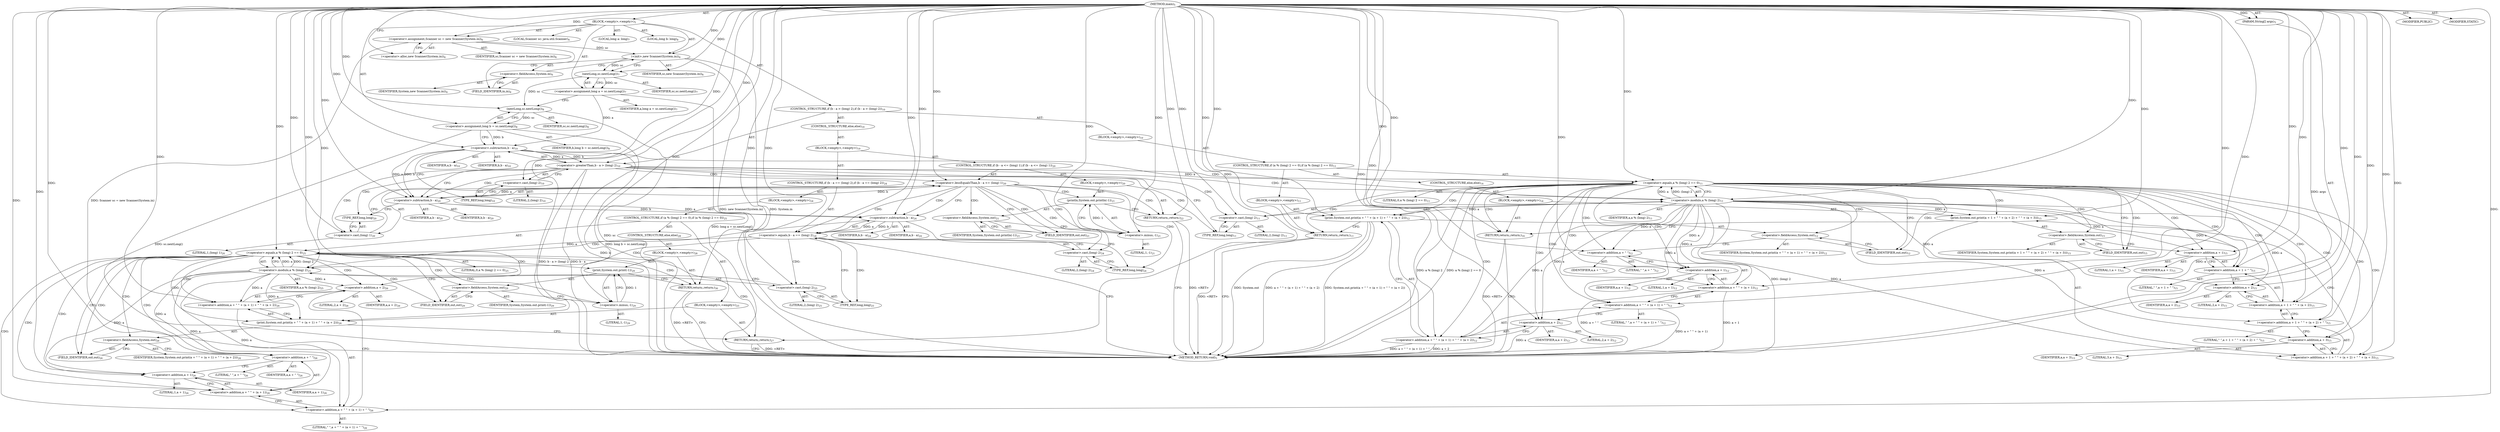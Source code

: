 digraph "main" {  
"19" [label = <(METHOD,main)<SUB>5</SUB>> ]
"20" [label = <(PARAM,String[] args)<SUB>5</SUB>> ]
"21" [label = <(BLOCK,&lt;empty&gt;,&lt;empty&gt;)<SUB>5</SUB>> ]
"4" [label = <(LOCAL,Scanner sc: java.util.Scanner)<SUB>6</SUB>> ]
"22" [label = <(&lt;operator&gt;.assignment,Scanner sc = new Scanner(System.in))<SUB>6</SUB>> ]
"23" [label = <(IDENTIFIER,sc,Scanner sc = new Scanner(System.in))<SUB>6</SUB>> ]
"24" [label = <(&lt;operator&gt;.alloc,new Scanner(System.in))<SUB>6</SUB>> ]
"25" [label = <(&lt;init&gt;,new Scanner(System.in))<SUB>6</SUB>> ]
"3" [label = <(IDENTIFIER,sc,new Scanner(System.in))<SUB>6</SUB>> ]
"26" [label = <(&lt;operator&gt;.fieldAccess,System.in)<SUB>6</SUB>> ]
"27" [label = <(IDENTIFIER,System,new Scanner(System.in))<SUB>6</SUB>> ]
"28" [label = <(FIELD_IDENTIFIER,in,in)<SUB>6</SUB>> ]
"29" [label = <(LOCAL,long a: long)<SUB>7</SUB>> ]
"30" [label = <(&lt;operator&gt;.assignment,long a = sc.nextLong())<SUB>7</SUB>> ]
"31" [label = <(IDENTIFIER,a,long a = sc.nextLong())<SUB>7</SUB>> ]
"32" [label = <(nextLong,sc.nextLong())<SUB>7</SUB>> ]
"33" [label = <(IDENTIFIER,sc,sc.nextLong())<SUB>7</SUB>> ]
"34" [label = <(LOCAL,long b: long)<SUB>8</SUB>> ]
"35" [label = <(&lt;operator&gt;.assignment,long b = sc.nextLong())<SUB>8</SUB>> ]
"36" [label = <(IDENTIFIER,b,long b = sc.nextLong())<SUB>8</SUB>> ]
"37" [label = <(nextLong,sc.nextLong())<SUB>8</SUB>> ]
"38" [label = <(IDENTIFIER,sc,sc.nextLong())<SUB>8</SUB>> ]
"39" [label = <(CONTROL_STRUCTURE,if (b - a &gt; (long) 2),if (b - a &gt; (long) 2))<SUB>10</SUB>> ]
"40" [label = <(&lt;operator&gt;.greaterThan,b - a &gt; (long) 2)<SUB>10</SUB>> ]
"41" [label = <(&lt;operator&gt;.subtraction,b - a)<SUB>10</SUB>> ]
"42" [label = <(IDENTIFIER,b,b - a)<SUB>10</SUB>> ]
"43" [label = <(IDENTIFIER,a,b - a)<SUB>10</SUB>> ]
"44" [label = <(&lt;operator&gt;.cast,(long) 2)<SUB>10</SUB>> ]
"45" [label = <(TYPE_REF,long,long)<SUB>10</SUB>> ]
"46" [label = <(LITERAL,2,(long) 2)<SUB>10</SUB>> ]
"47" [label = <(BLOCK,&lt;empty&gt;,&lt;empty&gt;)<SUB>10</SUB>> ]
"48" [label = <(CONTROL_STRUCTURE,if (a % (long) 2 == 0),if (a % (long) 2 == 0))<SUB>11</SUB>> ]
"49" [label = <(&lt;operator&gt;.equals,a % (long) 2 == 0)<SUB>11</SUB>> ]
"50" [label = <(&lt;operator&gt;.modulo,a % (long) 2)<SUB>11</SUB>> ]
"51" [label = <(IDENTIFIER,a,a % (long) 2)<SUB>11</SUB>> ]
"52" [label = <(&lt;operator&gt;.cast,(long) 2)<SUB>11</SUB>> ]
"53" [label = <(TYPE_REF,long,long)<SUB>11</SUB>> ]
"54" [label = <(LITERAL,2,(long) 2)<SUB>11</SUB>> ]
"55" [label = <(LITERAL,0,a % (long) 2 == 0)<SUB>11</SUB>> ]
"56" [label = <(BLOCK,&lt;empty&gt;,&lt;empty&gt;)<SUB>11</SUB>> ]
"57" [label = <(print,System.out.print(a + &quot; &quot; + (a + 1) + &quot; &quot; + (a + 2)))<SUB>12</SUB>> ]
"58" [label = <(&lt;operator&gt;.fieldAccess,System.out)<SUB>12</SUB>> ]
"59" [label = <(IDENTIFIER,System,System.out.print(a + &quot; &quot; + (a + 1) + &quot; &quot; + (a + 2)))<SUB>12</SUB>> ]
"60" [label = <(FIELD_IDENTIFIER,out,out)<SUB>12</SUB>> ]
"61" [label = <(&lt;operator&gt;.addition,a + &quot; &quot; + (a + 1) + &quot; &quot; + (a + 2))<SUB>12</SUB>> ]
"62" [label = <(&lt;operator&gt;.addition,a + &quot; &quot; + (a + 1) + &quot; &quot;)<SUB>12</SUB>> ]
"63" [label = <(&lt;operator&gt;.addition,a + &quot; &quot; + (a + 1))<SUB>12</SUB>> ]
"64" [label = <(&lt;operator&gt;.addition,a + &quot; &quot;)<SUB>12</SUB>> ]
"65" [label = <(IDENTIFIER,a,a + &quot; &quot;)<SUB>12</SUB>> ]
"66" [label = <(LITERAL,&quot; &quot;,a + &quot; &quot;)<SUB>12</SUB>> ]
"67" [label = <(&lt;operator&gt;.addition,a + 1)<SUB>12</SUB>> ]
"68" [label = <(IDENTIFIER,a,a + 1)<SUB>12</SUB>> ]
"69" [label = <(LITERAL,1,a + 1)<SUB>12</SUB>> ]
"70" [label = <(LITERAL,&quot; &quot;,a + &quot; &quot; + (a + 1) + &quot; &quot;)<SUB>12</SUB>> ]
"71" [label = <(&lt;operator&gt;.addition,a + 2)<SUB>12</SUB>> ]
"72" [label = <(IDENTIFIER,a,a + 2)<SUB>12</SUB>> ]
"73" [label = <(LITERAL,2,a + 2)<SUB>12</SUB>> ]
"74" [label = <(RETURN,return;,return;)<SUB>13</SUB>> ]
"75" [label = <(CONTROL_STRUCTURE,else,else)<SUB>14</SUB>> ]
"76" [label = <(BLOCK,&lt;empty&gt;,&lt;empty&gt;)<SUB>14</SUB>> ]
"77" [label = <(print,System.out.print(a + 1 + &quot; &quot; + (a + 2) + &quot; &quot; + (a + 3)))<SUB>15</SUB>> ]
"78" [label = <(&lt;operator&gt;.fieldAccess,System.out)<SUB>15</SUB>> ]
"79" [label = <(IDENTIFIER,System,System.out.print(a + 1 + &quot; &quot; + (a + 2) + &quot; &quot; + (a + 3)))<SUB>15</SUB>> ]
"80" [label = <(FIELD_IDENTIFIER,out,out)<SUB>15</SUB>> ]
"81" [label = <(&lt;operator&gt;.addition,a + 1 + &quot; &quot; + (a + 2) + &quot; &quot; + (a + 3))<SUB>15</SUB>> ]
"82" [label = <(&lt;operator&gt;.addition,a + 1 + &quot; &quot; + (a + 2) + &quot; &quot;)<SUB>15</SUB>> ]
"83" [label = <(&lt;operator&gt;.addition,a + 1 + &quot; &quot; + (a + 2))<SUB>15</SUB>> ]
"84" [label = <(&lt;operator&gt;.addition,a + 1 + &quot; &quot;)<SUB>15</SUB>> ]
"85" [label = <(&lt;operator&gt;.addition,a + 1)<SUB>15</SUB>> ]
"86" [label = <(IDENTIFIER,a,a + 1)<SUB>15</SUB>> ]
"87" [label = <(LITERAL,1,a + 1)<SUB>15</SUB>> ]
"88" [label = <(LITERAL,&quot; &quot;,a + 1 + &quot; &quot;)<SUB>15</SUB>> ]
"89" [label = <(&lt;operator&gt;.addition,a + 2)<SUB>15</SUB>> ]
"90" [label = <(IDENTIFIER,a,a + 2)<SUB>15</SUB>> ]
"91" [label = <(LITERAL,2,a + 2)<SUB>15</SUB>> ]
"92" [label = <(LITERAL,&quot; &quot;,a + 1 + &quot; &quot; + (a + 2) + &quot; &quot;)<SUB>15</SUB>> ]
"93" [label = <(&lt;operator&gt;.addition,a + 3)<SUB>15</SUB>> ]
"94" [label = <(IDENTIFIER,a,a + 3)<SUB>15</SUB>> ]
"95" [label = <(LITERAL,3,a + 3)<SUB>15</SUB>> ]
"96" [label = <(RETURN,return;,return;)<SUB>16</SUB>> ]
"97" [label = <(CONTROL_STRUCTURE,else,else)<SUB>19</SUB>> ]
"98" [label = <(BLOCK,&lt;empty&gt;,&lt;empty&gt;)<SUB>19</SUB>> ]
"99" [label = <(CONTROL_STRUCTURE,if (b - a &lt;= (long) 1),if (b - a &lt;= (long) 1))<SUB>20</SUB>> ]
"100" [label = <(&lt;operator&gt;.lessEqualsThan,b - a &lt;= (long) 1)<SUB>20</SUB>> ]
"101" [label = <(&lt;operator&gt;.subtraction,b - a)<SUB>20</SUB>> ]
"102" [label = <(IDENTIFIER,b,b - a)<SUB>20</SUB>> ]
"103" [label = <(IDENTIFIER,a,b - a)<SUB>20</SUB>> ]
"104" [label = <(&lt;operator&gt;.cast,(long) 1)<SUB>20</SUB>> ]
"105" [label = <(TYPE_REF,long,long)<SUB>20</SUB>> ]
"106" [label = <(LITERAL,1,(long) 1)<SUB>20</SUB>> ]
"107" [label = <(BLOCK,&lt;empty&gt;,&lt;empty&gt;)<SUB>20</SUB>> ]
"108" [label = <(println,System.out.println(-1))<SUB>21</SUB>> ]
"109" [label = <(&lt;operator&gt;.fieldAccess,System.out)<SUB>21</SUB>> ]
"110" [label = <(IDENTIFIER,System,System.out.println(-1))<SUB>21</SUB>> ]
"111" [label = <(FIELD_IDENTIFIER,out,out)<SUB>21</SUB>> ]
"112" [label = <(&lt;operator&gt;.minus,-1)<SUB>21</SUB>> ]
"113" [label = <(LITERAL,1,-1)<SUB>21</SUB>> ]
"114" [label = <(RETURN,return;,return;)<SUB>22</SUB>> ]
"115" [label = <(CONTROL_STRUCTURE,if (b - a == (long) 2),if (b - a == (long) 2))<SUB>24</SUB>> ]
"116" [label = <(&lt;operator&gt;.equals,b - a == (long) 2)<SUB>24</SUB>> ]
"117" [label = <(&lt;operator&gt;.subtraction,b - a)<SUB>24</SUB>> ]
"118" [label = <(IDENTIFIER,b,b - a)<SUB>24</SUB>> ]
"119" [label = <(IDENTIFIER,a,b - a)<SUB>24</SUB>> ]
"120" [label = <(&lt;operator&gt;.cast,(long) 2)<SUB>24</SUB>> ]
"121" [label = <(TYPE_REF,long,long)<SUB>24</SUB>> ]
"122" [label = <(LITERAL,2,(long) 2)<SUB>24</SUB>> ]
"123" [label = <(BLOCK,&lt;empty&gt;,&lt;empty&gt;)<SUB>24</SUB>> ]
"124" [label = <(CONTROL_STRUCTURE,if (a % (long) 2 == 0),if (a % (long) 2 == 0))<SUB>25</SUB>> ]
"125" [label = <(&lt;operator&gt;.equals,a % (long) 2 == 0)<SUB>25</SUB>> ]
"126" [label = <(&lt;operator&gt;.modulo,a % (long) 2)<SUB>25</SUB>> ]
"127" [label = <(IDENTIFIER,a,a % (long) 2)<SUB>25</SUB>> ]
"128" [label = <(&lt;operator&gt;.cast,(long) 2)<SUB>25</SUB>> ]
"129" [label = <(TYPE_REF,long,long)<SUB>25</SUB>> ]
"130" [label = <(LITERAL,2,(long) 2)<SUB>25</SUB>> ]
"131" [label = <(LITERAL,0,a % (long) 2 == 0)<SUB>25</SUB>> ]
"132" [label = <(BLOCK,&lt;empty&gt;,&lt;empty&gt;)<SUB>25</SUB>> ]
"133" [label = <(print,System.out.print(a + &quot; &quot; + (a + 1) + &quot; &quot; + (a + 2)))<SUB>26</SUB>> ]
"134" [label = <(&lt;operator&gt;.fieldAccess,System.out)<SUB>26</SUB>> ]
"135" [label = <(IDENTIFIER,System,System.out.print(a + &quot; &quot; + (a + 1) + &quot; &quot; + (a + 2)))<SUB>26</SUB>> ]
"136" [label = <(FIELD_IDENTIFIER,out,out)<SUB>26</SUB>> ]
"137" [label = <(&lt;operator&gt;.addition,a + &quot; &quot; + (a + 1) + &quot; &quot; + (a + 2))<SUB>26</SUB>> ]
"138" [label = <(&lt;operator&gt;.addition,a + &quot; &quot; + (a + 1) + &quot; &quot;)<SUB>26</SUB>> ]
"139" [label = <(&lt;operator&gt;.addition,a + &quot; &quot; + (a + 1))<SUB>26</SUB>> ]
"140" [label = <(&lt;operator&gt;.addition,a + &quot; &quot;)<SUB>26</SUB>> ]
"141" [label = <(IDENTIFIER,a,a + &quot; &quot;)<SUB>26</SUB>> ]
"142" [label = <(LITERAL,&quot; &quot;,a + &quot; &quot;)<SUB>26</SUB>> ]
"143" [label = <(&lt;operator&gt;.addition,a + 1)<SUB>26</SUB>> ]
"144" [label = <(IDENTIFIER,a,a + 1)<SUB>26</SUB>> ]
"145" [label = <(LITERAL,1,a + 1)<SUB>26</SUB>> ]
"146" [label = <(LITERAL,&quot; &quot;,a + &quot; &quot; + (a + 1) + &quot; &quot;)<SUB>26</SUB>> ]
"147" [label = <(&lt;operator&gt;.addition,a + 2)<SUB>26</SUB>> ]
"148" [label = <(IDENTIFIER,a,a + 2)<SUB>26</SUB>> ]
"149" [label = <(LITERAL,2,a + 2)<SUB>26</SUB>> ]
"150" [label = <(RETURN,return;,return;)<SUB>27</SUB>> ]
"151" [label = <(CONTROL_STRUCTURE,else,else)<SUB>28</SUB>> ]
"152" [label = <(BLOCK,&lt;empty&gt;,&lt;empty&gt;)<SUB>28</SUB>> ]
"153" [label = <(print,System.out.print(-1))<SUB>29</SUB>> ]
"154" [label = <(&lt;operator&gt;.fieldAccess,System.out)<SUB>29</SUB>> ]
"155" [label = <(IDENTIFIER,System,System.out.print(-1))<SUB>29</SUB>> ]
"156" [label = <(FIELD_IDENTIFIER,out,out)<SUB>29</SUB>> ]
"157" [label = <(&lt;operator&gt;.minus,-1)<SUB>29</SUB>> ]
"158" [label = <(LITERAL,1,-1)<SUB>29</SUB>> ]
"159" [label = <(RETURN,return;,return;)<SUB>30</SUB>> ]
"160" [label = <(MODIFIER,PUBLIC)> ]
"161" [label = <(MODIFIER,STATIC)> ]
"162" [label = <(METHOD_RETURN,void)<SUB>5</SUB>> ]
  "19" -> "20"  [ label = "AST: "] 
  "19" -> "21"  [ label = "AST: "] 
  "19" -> "160"  [ label = "AST: "] 
  "19" -> "161"  [ label = "AST: "] 
  "19" -> "162"  [ label = "AST: "] 
  "21" -> "4"  [ label = "AST: "] 
  "21" -> "22"  [ label = "AST: "] 
  "21" -> "25"  [ label = "AST: "] 
  "21" -> "29"  [ label = "AST: "] 
  "21" -> "30"  [ label = "AST: "] 
  "21" -> "34"  [ label = "AST: "] 
  "21" -> "35"  [ label = "AST: "] 
  "21" -> "39"  [ label = "AST: "] 
  "22" -> "23"  [ label = "AST: "] 
  "22" -> "24"  [ label = "AST: "] 
  "25" -> "3"  [ label = "AST: "] 
  "25" -> "26"  [ label = "AST: "] 
  "26" -> "27"  [ label = "AST: "] 
  "26" -> "28"  [ label = "AST: "] 
  "30" -> "31"  [ label = "AST: "] 
  "30" -> "32"  [ label = "AST: "] 
  "32" -> "33"  [ label = "AST: "] 
  "35" -> "36"  [ label = "AST: "] 
  "35" -> "37"  [ label = "AST: "] 
  "37" -> "38"  [ label = "AST: "] 
  "39" -> "40"  [ label = "AST: "] 
  "39" -> "47"  [ label = "AST: "] 
  "39" -> "97"  [ label = "AST: "] 
  "40" -> "41"  [ label = "AST: "] 
  "40" -> "44"  [ label = "AST: "] 
  "41" -> "42"  [ label = "AST: "] 
  "41" -> "43"  [ label = "AST: "] 
  "44" -> "45"  [ label = "AST: "] 
  "44" -> "46"  [ label = "AST: "] 
  "47" -> "48"  [ label = "AST: "] 
  "48" -> "49"  [ label = "AST: "] 
  "48" -> "56"  [ label = "AST: "] 
  "48" -> "75"  [ label = "AST: "] 
  "49" -> "50"  [ label = "AST: "] 
  "49" -> "55"  [ label = "AST: "] 
  "50" -> "51"  [ label = "AST: "] 
  "50" -> "52"  [ label = "AST: "] 
  "52" -> "53"  [ label = "AST: "] 
  "52" -> "54"  [ label = "AST: "] 
  "56" -> "57"  [ label = "AST: "] 
  "56" -> "74"  [ label = "AST: "] 
  "57" -> "58"  [ label = "AST: "] 
  "57" -> "61"  [ label = "AST: "] 
  "58" -> "59"  [ label = "AST: "] 
  "58" -> "60"  [ label = "AST: "] 
  "61" -> "62"  [ label = "AST: "] 
  "61" -> "71"  [ label = "AST: "] 
  "62" -> "63"  [ label = "AST: "] 
  "62" -> "70"  [ label = "AST: "] 
  "63" -> "64"  [ label = "AST: "] 
  "63" -> "67"  [ label = "AST: "] 
  "64" -> "65"  [ label = "AST: "] 
  "64" -> "66"  [ label = "AST: "] 
  "67" -> "68"  [ label = "AST: "] 
  "67" -> "69"  [ label = "AST: "] 
  "71" -> "72"  [ label = "AST: "] 
  "71" -> "73"  [ label = "AST: "] 
  "75" -> "76"  [ label = "AST: "] 
  "76" -> "77"  [ label = "AST: "] 
  "76" -> "96"  [ label = "AST: "] 
  "77" -> "78"  [ label = "AST: "] 
  "77" -> "81"  [ label = "AST: "] 
  "78" -> "79"  [ label = "AST: "] 
  "78" -> "80"  [ label = "AST: "] 
  "81" -> "82"  [ label = "AST: "] 
  "81" -> "93"  [ label = "AST: "] 
  "82" -> "83"  [ label = "AST: "] 
  "82" -> "92"  [ label = "AST: "] 
  "83" -> "84"  [ label = "AST: "] 
  "83" -> "89"  [ label = "AST: "] 
  "84" -> "85"  [ label = "AST: "] 
  "84" -> "88"  [ label = "AST: "] 
  "85" -> "86"  [ label = "AST: "] 
  "85" -> "87"  [ label = "AST: "] 
  "89" -> "90"  [ label = "AST: "] 
  "89" -> "91"  [ label = "AST: "] 
  "93" -> "94"  [ label = "AST: "] 
  "93" -> "95"  [ label = "AST: "] 
  "97" -> "98"  [ label = "AST: "] 
  "98" -> "99"  [ label = "AST: "] 
  "98" -> "115"  [ label = "AST: "] 
  "99" -> "100"  [ label = "AST: "] 
  "99" -> "107"  [ label = "AST: "] 
  "100" -> "101"  [ label = "AST: "] 
  "100" -> "104"  [ label = "AST: "] 
  "101" -> "102"  [ label = "AST: "] 
  "101" -> "103"  [ label = "AST: "] 
  "104" -> "105"  [ label = "AST: "] 
  "104" -> "106"  [ label = "AST: "] 
  "107" -> "108"  [ label = "AST: "] 
  "107" -> "114"  [ label = "AST: "] 
  "108" -> "109"  [ label = "AST: "] 
  "108" -> "112"  [ label = "AST: "] 
  "109" -> "110"  [ label = "AST: "] 
  "109" -> "111"  [ label = "AST: "] 
  "112" -> "113"  [ label = "AST: "] 
  "115" -> "116"  [ label = "AST: "] 
  "115" -> "123"  [ label = "AST: "] 
  "116" -> "117"  [ label = "AST: "] 
  "116" -> "120"  [ label = "AST: "] 
  "117" -> "118"  [ label = "AST: "] 
  "117" -> "119"  [ label = "AST: "] 
  "120" -> "121"  [ label = "AST: "] 
  "120" -> "122"  [ label = "AST: "] 
  "123" -> "124"  [ label = "AST: "] 
  "124" -> "125"  [ label = "AST: "] 
  "124" -> "132"  [ label = "AST: "] 
  "124" -> "151"  [ label = "AST: "] 
  "125" -> "126"  [ label = "AST: "] 
  "125" -> "131"  [ label = "AST: "] 
  "126" -> "127"  [ label = "AST: "] 
  "126" -> "128"  [ label = "AST: "] 
  "128" -> "129"  [ label = "AST: "] 
  "128" -> "130"  [ label = "AST: "] 
  "132" -> "133"  [ label = "AST: "] 
  "132" -> "150"  [ label = "AST: "] 
  "133" -> "134"  [ label = "AST: "] 
  "133" -> "137"  [ label = "AST: "] 
  "134" -> "135"  [ label = "AST: "] 
  "134" -> "136"  [ label = "AST: "] 
  "137" -> "138"  [ label = "AST: "] 
  "137" -> "147"  [ label = "AST: "] 
  "138" -> "139"  [ label = "AST: "] 
  "138" -> "146"  [ label = "AST: "] 
  "139" -> "140"  [ label = "AST: "] 
  "139" -> "143"  [ label = "AST: "] 
  "140" -> "141"  [ label = "AST: "] 
  "140" -> "142"  [ label = "AST: "] 
  "143" -> "144"  [ label = "AST: "] 
  "143" -> "145"  [ label = "AST: "] 
  "147" -> "148"  [ label = "AST: "] 
  "147" -> "149"  [ label = "AST: "] 
  "151" -> "152"  [ label = "AST: "] 
  "152" -> "153"  [ label = "AST: "] 
  "152" -> "159"  [ label = "AST: "] 
  "153" -> "154"  [ label = "AST: "] 
  "153" -> "157"  [ label = "AST: "] 
  "154" -> "155"  [ label = "AST: "] 
  "154" -> "156"  [ label = "AST: "] 
  "157" -> "158"  [ label = "AST: "] 
  "22" -> "28"  [ label = "CFG: "] 
  "25" -> "32"  [ label = "CFG: "] 
  "30" -> "37"  [ label = "CFG: "] 
  "35" -> "41"  [ label = "CFG: "] 
  "24" -> "22"  [ label = "CFG: "] 
  "26" -> "25"  [ label = "CFG: "] 
  "32" -> "30"  [ label = "CFG: "] 
  "37" -> "35"  [ label = "CFG: "] 
  "40" -> "53"  [ label = "CFG: "] 
  "40" -> "101"  [ label = "CFG: "] 
  "28" -> "26"  [ label = "CFG: "] 
  "41" -> "45"  [ label = "CFG: "] 
  "44" -> "40"  [ label = "CFG: "] 
  "45" -> "44"  [ label = "CFG: "] 
  "49" -> "60"  [ label = "CFG: "] 
  "49" -> "80"  [ label = "CFG: "] 
  "50" -> "49"  [ label = "CFG: "] 
  "57" -> "74"  [ label = "CFG: "] 
  "74" -> "162"  [ label = "CFG: "] 
  "100" -> "111"  [ label = "CFG: "] 
  "100" -> "117"  [ label = "CFG: "] 
  "116" -> "162"  [ label = "CFG: "] 
  "116" -> "129"  [ label = "CFG: "] 
  "52" -> "50"  [ label = "CFG: "] 
  "58" -> "64"  [ label = "CFG: "] 
  "61" -> "57"  [ label = "CFG: "] 
  "77" -> "96"  [ label = "CFG: "] 
  "96" -> "162"  [ label = "CFG: "] 
  "101" -> "105"  [ label = "CFG: "] 
  "104" -> "100"  [ label = "CFG: "] 
  "108" -> "114"  [ label = "CFG: "] 
  "114" -> "162"  [ label = "CFG: "] 
  "117" -> "121"  [ label = "CFG: "] 
  "120" -> "116"  [ label = "CFG: "] 
  "53" -> "52"  [ label = "CFG: "] 
  "60" -> "58"  [ label = "CFG: "] 
  "62" -> "71"  [ label = "CFG: "] 
  "71" -> "61"  [ label = "CFG: "] 
  "78" -> "85"  [ label = "CFG: "] 
  "81" -> "77"  [ label = "CFG: "] 
  "105" -> "104"  [ label = "CFG: "] 
  "109" -> "112"  [ label = "CFG: "] 
  "112" -> "108"  [ label = "CFG: "] 
  "121" -> "120"  [ label = "CFG: "] 
  "125" -> "136"  [ label = "CFG: "] 
  "125" -> "156"  [ label = "CFG: "] 
  "63" -> "62"  [ label = "CFG: "] 
  "80" -> "78"  [ label = "CFG: "] 
  "82" -> "93"  [ label = "CFG: "] 
  "93" -> "81"  [ label = "CFG: "] 
  "111" -> "109"  [ label = "CFG: "] 
  "126" -> "125"  [ label = "CFG: "] 
  "133" -> "150"  [ label = "CFG: "] 
  "150" -> "162"  [ label = "CFG: "] 
  "64" -> "67"  [ label = "CFG: "] 
  "67" -> "63"  [ label = "CFG: "] 
  "83" -> "82"  [ label = "CFG: "] 
  "128" -> "126"  [ label = "CFG: "] 
  "134" -> "140"  [ label = "CFG: "] 
  "137" -> "133"  [ label = "CFG: "] 
  "153" -> "159"  [ label = "CFG: "] 
  "159" -> "162"  [ label = "CFG: "] 
  "84" -> "89"  [ label = "CFG: "] 
  "89" -> "83"  [ label = "CFG: "] 
  "129" -> "128"  [ label = "CFG: "] 
  "136" -> "134"  [ label = "CFG: "] 
  "138" -> "147"  [ label = "CFG: "] 
  "147" -> "137"  [ label = "CFG: "] 
  "154" -> "157"  [ label = "CFG: "] 
  "157" -> "153"  [ label = "CFG: "] 
  "85" -> "84"  [ label = "CFG: "] 
  "139" -> "138"  [ label = "CFG: "] 
  "156" -> "154"  [ label = "CFG: "] 
  "140" -> "143"  [ label = "CFG: "] 
  "143" -> "139"  [ label = "CFG: "] 
  "19" -> "24"  [ label = "CFG: "] 
  "74" -> "162"  [ label = "DDG: &lt;RET&gt;"] 
  "96" -> "162"  [ label = "DDG: &lt;RET&gt;"] 
  "150" -> "162"  [ label = "DDG: &lt;RET&gt;"] 
  "114" -> "162"  [ label = "DDG: &lt;RET&gt;"] 
  "159" -> "162"  [ label = "DDG: &lt;RET&gt;"] 
  "20" -> "162"  [ label = "DDG: args"] 
  "22" -> "162"  [ label = "DDG: Scanner sc = new Scanner(System.in)"] 
  "25" -> "162"  [ label = "DDG: System.in"] 
  "25" -> "162"  [ label = "DDG: new Scanner(System.in)"] 
  "30" -> "162"  [ label = "DDG: long a = sc.nextLong()"] 
  "37" -> "162"  [ label = "DDG: sc"] 
  "35" -> "162"  [ label = "DDG: sc.nextLong()"] 
  "35" -> "162"  [ label = "DDG: long b = sc.nextLong()"] 
  "41" -> "162"  [ label = "DDG: b"] 
  "40" -> "162"  [ label = "DDG: b - a"] 
  "40" -> "162"  [ label = "DDG: b - a &gt; (long) 2"] 
  "50" -> "162"  [ label = "DDG: (long) 2"] 
  "49" -> "162"  [ label = "DDG: a % (long) 2"] 
  "49" -> "162"  [ label = "DDG: a % (long) 2 == 0"] 
  "57" -> "162"  [ label = "DDG: System.out"] 
  "63" -> "162"  [ label = "DDG: a + &quot; &quot;"] 
  "63" -> "162"  [ label = "DDG: a + 1"] 
  "62" -> "162"  [ label = "DDG: a + &quot; &quot; + (a + 1)"] 
  "61" -> "162"  [ label = "DDG: a + &quot; &quot; + (a + 1) + &quot; &quot;"] 
  "71" -> "162"  [ label = "DDG: a"] 
  "61" -> "162"  [ label = "DDG: a + 2"] 
  "57" -> "162"  [ label = "DDG: a + &quot; &quot; + (a + 1) + &quot; &quot; + (a + 2)"] 
  "57" -> "162"  [ label = "DDG: System.out.print(a + &quot; &quot; + (a + 1) + &quot; &quot; + (a + 2))"] 
  "19" -> "20"  [ label = "DDG: "] 
  "19" -> "22"  [ label = "DDG: "] 
  "32" -> "30"  [ label = "DDG: sc"] 
  "37" -> "35"  [ label = "DDG: sc"] 
  "22" -> "25"  [ label = "DDG: sc"] 
  "19" -> "25"  [ label = "DDG: "] 
  "25" -> "32"  [ label = "DDG: sc"] 
  "19" -> "32"  [ label = "DDG: "] 
  "32" -> "37"  [ label = "DDG: sc"] 
  "19" -> "37"  [ label = "DDG: "] 
  "41" -> "40"  [ label = "DDG: b"] 
  "41" -> "40"  [ label = "DDG: a"] 
  "19" -> "40"  [ label = "DDG: "] 
  "35" -> "41"  [ label = "DDG: b"] 
  "19" -> "41"  [ label = "DDG: "] 
  "30" -> "41"  [ label = "DDG: a"] 
  "19" -> "44"  [ label = "DDG: "] 
  "50" -> "49"  [ label = "DDG: a"] 
  "50" -> "49"  [ label = "DDG: (long) 2"] 
  "19" -> "49"  [ label = "DDG: "] 
  "19" -> "74"  [ label = "DDG: "] 
  "41" -> "50"  [ label = "DDG: a"] 
  "19" -> "50"  [ label = "DDG: "] 
  "50" -> "57"  [ label = "DDG: a"] 
  "19" -> "57"  [ label = "DDG: "] 
  "19" -> "96"  [ label = "DDG: "] 
  "101" -> "100"  [ label = "DDG: b"] 
  "101" -> "100"  [ label = "DDG: a"] 
  "19" -> "100"  [ label = "DDG: "] 
  "19" -> "114"  [ label = "DDG: "] 
  "117" -> "116"  [ label = "DDG: b"] 
  "117" -> "116"  [ label = "DDG: a"] 
  "19" -> "116"  [ label = "DDG: "] 
  "19" -> "52"  [ label = "DDG: "] 
  "50" -> "61"  [ label = "DDG: a"] 
  "19" -> "61"  [ label = "DDG: "] 
  "50" -> "77"  [ label = "DDG: a"] 
  "19" -> "77"  [ label = "DDG: "] 
  "41" -> "101"  [ label = "DDG: b"] 
  "19" -> "101"  [ label = "DDG: "] 
  "41" -> "101"  [ label = "DDG: a"] 
  "19" -> "104"  [ label = "DDG: "] 
  "112" -> "108"  [ label = "DDG: 1"] 
  "101" -> "117"  [ label = "DDG: b"] 
  "19" -> "117"  [ label = "DDG: "] 
  "101" -> "117"  [ label = "DDG: a"] 
  "19" -> "120"  [ label = "DDG: "] 
  "50" -> "62"  [ label = "DDG: a"] 
  "19" -> "62"  [ label = "DDG: "] 
  "19" -> "71"  [ label = "DDG: "] 
  "50" -> "71"  [ label = "DDG: a"] 
  "50" -> "81"  [ label = "DDG: a"] 
  "19" -> "81"  [ label = "DDG: "] 
  "19" -> "112"  [ label = "DDG: "] 
  "126" -> "125"  [ label = "DDG: a"] 
  "126" -> "125"  [ label = "DDG: (long) 2"] 
  "19" -> "125"  [ label = "DDG: "] 
  "19" -> "150"  [ label = "DDG: "] 
  "50" -> "63"  [ label = "DDG: a"] 
  "19" -> "63"  [ label = "DDG: "] 
  "50" -> "82"  [ label = "DDG: a"] 
  "19" -> "82"  [ label = "DDG: "] 
  "19" -> "93"  [ label = "DDG: "] 
  "50" -> "93"  [ label = "DDG: a"] 
  "117" -> "126"  [ label = "DDG: a"] 
  "19" -> "126"  [ label = "DDG: "] 
  "126" -> "133"  [ label = "DDG: a"] 
  "19" -> "133"  [ label = "DDG: "] 
  "19" -> "159"  [ label = "DDG: "] 
  "50" -> "64"  [ label = "DDG: a"] 
  "19" -> "64"  [ label = "DDG: "] 
  "19" -> "67"  [ label = "DDG: "] 
  "50" -> "67"  [ label = "DDG: a"] 
  "50" -> "83"  [ label = "DDG: a"] 
  "19" -> "83"  [ label = "DDG: "] 
  "19" -> "128"  [ label = "DDG: "] 
  "126" -> "137"  [ label = "DDG: a"] 
  "19" -> "137"  [ label = "DDG: "] 
  "157" -> "153"  [ label = "DDG: 1"] 
  "50" -> "84"  [ label = "DDG: a"] 
  "19" -> "84"  [ label = "DDG: "] 
  "19" -> "89"  [ label = "DDG: "] 
  "50" -> "89"  [ label = "DDG: a"] 
  "126" -> "138"  [ label = "DDG: a"] 
  "19" -> "138"  [ label = "DDG: "] 
  "19" -> "147"  [ label = "DDG: "] 
  "126" -> "147"  [ label = "DDG: a"] 
  "19" -> "157"  [ label = "DDG: "] 
  "50" -> "85"  [ label = "DDG: a"] 
  "19" -> "85"  [ label = "DDG: "] 
  "126" -> "139"  [ label = "DDG: a"] 
  "19" -> "139"  [ label = "DDG: "] 
  "126" -> "140"  [ label = "DDG: a"] 
  "19" -> "140"  [ label = "DDG: "] 
  "19" -> "143"  [ label = "DDG: "] 
  "126" -> "143"  [ label = "DDG: a"] 
  "40" -> "52"  [ label = "CDG: "] 
  "40" -> "104"  [ label = "CDG: "] 
  "40" -> "50"  [ label = "CDG: "] 
  "40" -> "101"  [ label = "CDG: "] 
  "40" -> "100"  [ label = "CDG: "] 
  "40" -> "49"  [ label = "CDG: "] 
  "40" -> "105"  [ label = "CDG: "] 
  "40" -> "53"  [ label = "CDG: "] 
  "49" -> "60"  [ label = "CDG: "] 
  "49" -> "96"  [ label = "CDG: "] 
  "49" -> "77"  [ label = "CDG: "] 
  "49" -> "64"  [ label = "CDG: "] 
  "49" -> "57"  [ label = "CDG: "] 
  "49" -> "81"  [ label = "CDG: "] 
  "49" -> "84"  [ label = "CDG: "] 
  "49" -> "85"  [ label = "CDG: "] 
  "49" -> "67"  [ label = "CDG: "] 
  "49" -> "74"  [ label = "CDG: "] 
  "49" -> "93"  [ label = "CDG: "] 
  "49" -> "80"  [ label = "CDG: "] 
  "49" -> "58"  [ label = "CDG: "] 
  "49" -> "61"  [ label = "CDG: "] 
  "49" -> "89"  [ label = "CDG: "] 
  "49" -> "82"  [ label = "CDG: "] 
  "49" -> "83"  [ label = "CDG: "] 
  "49" -> "71"  [ label = "CDG: "] 
  "49" -> "63"  [ label = "CDG: "] 
  "49" -> "78"  [ label = "CDG: "] 
  "49" -> "62"  [ label = "CDG: "] 
  "100" -> "120"  [ label = "CDG: "] 
  "100" -> "114"  [ label = "CDG: "] 
  "100" -> "121"  [ label = "CDG: "] 
  "100" -> "112"  [ label = "CDG: "] 
  "100" -> "108"  [ label = "CDG: "] 
  "100" -> "111"  [ label = "CDG: "] 
  "100" -> "116"  [ label = "CDG: "] 
  "100" -> "117"  [ label = "CDG: "] 
  "100" -> "109"  [ label = "CDG: "] 
  "116" -> "128"  [ label = "CDG: "] 
  "116" -> "129"  [ label = "CDG: "] 
  "116" -> "126"  [ label = "CDG: "] 
  "116" -> "125"  [ label = "CDG: "] 
  "125" -> "136"  [ label = "CDG: "] 
  "125" -> "154"  [ label = "CDG: "] 
  "125" -> "150"  [ label = "CDG: "] 
  "125" -> "153"  [ label = "CDG: "] 
  "125" -> "134"  [ label = "CDG: "] 
  "125" -> "138"  [ label = "CDG: "] 
  "125" -> "137"  [ label = "CDG: "] 
  "125" -> "139"  [ label = "CDG: "] 
  "125" -> "157"  [ label = "CDG: "] 
  "125" -> "159"  [ label = "CDG: "] 
  "125" -> "140"  [ label = "CDG: "] 
  "125" -> "143"  [ label = "CDG: "] 
  "125" -> "147"  [ label = "CDG: "] 
  "125" -> "156"  [ label = "CDG: "] 
  "125" -> "133"  [ label = "CDG: "] 
}
